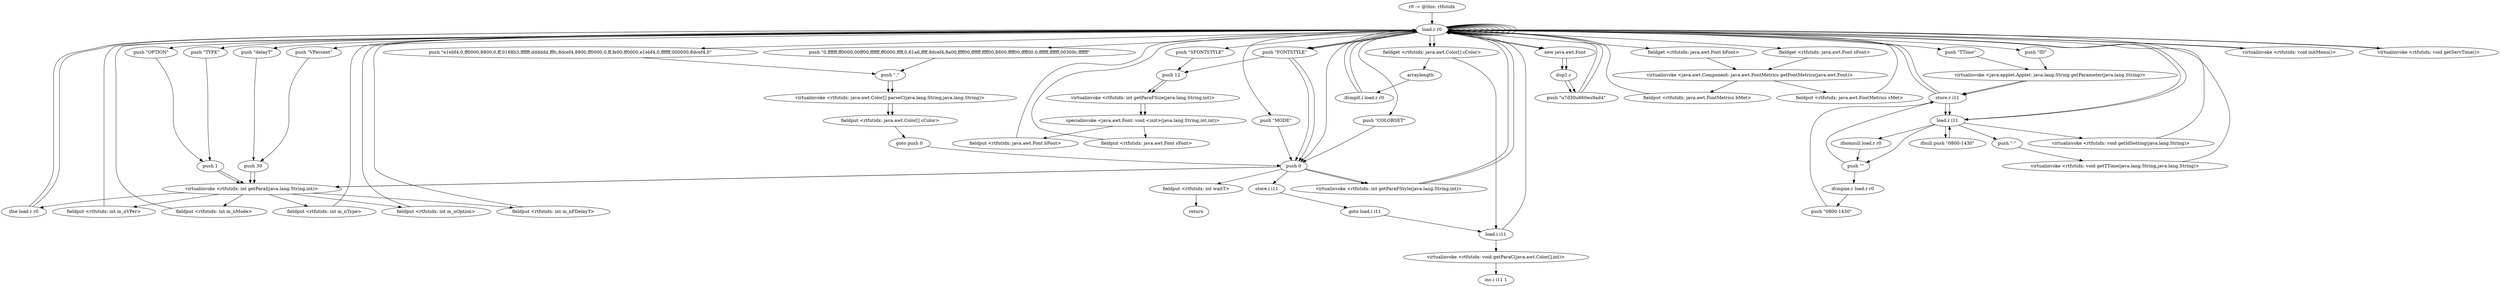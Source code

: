 digraph "" {
    "r0 := @this: rtfutidx"
    "load.r r0"
    "r0 := @this: rtfutidx"->"load.r r0";
    "push \"COLORSET\""
    "load.r r0"->"push \"COLORSET\"";
    "push 0"
    "push \"COLORSET\""->"push 0";
    "virtualinvoke <rtfutidx: int getParaI(java.lang.String,int)>"
    "push 0"->"virtualinvoke <rtfutidx: int getParaI(java.lang.String,int)>";
    "ifne load.r r0"
    "virtualinvoke <rtfutidx: int getParaI(java.lang.String,int)>"->"ifne load.r r0";
    "ifne load.r r0"->"load.r r0";
    "load.r r0"->"load.r r0";
    "push \"e1ebf4,0,ff0000,8800,0,ff,0168b3,ffffff,dddddd,fffc,8dcef4,8800,ff0000,0,ff,fe00,ff0000,e1ebf4,0,ffffff,000000,8dcef4,0\""
    "load.r r0"->"push \"e1ebf4,0,ff0000,8800,0,ff,0168b3,ffffff,dddddd,fffc,8dcef4,8800,ff0000,0,ff,fe00,ff0000,e1ebf4,0,ffffff,000000,8dcef4,0\"";
    "push \",\""
    "push \"e1ebf4,0,ff0000,8800,0,ff,0168b3,ffffff,dddddd,fffc,8dcef4,8800,ff0000,0,ff,fe00,ff0000,e1ebf4,0,ffffff,000000,8dcef4,0\""->"push \",\"";
    "virtualinvoke <rtfutidx: java.awt.Color[] parseC(java.lang.String,java.lang.String)>"
    "push \",\""->"virtualinvoke <rtfutidx: java.awt.Color[] parseC(java.lang.String,java.lang.String)>";
    "fieldput <rtfutidx: java.awt.Color[] cColor>"
    "virtualinvoke <rtfutidx: java.awt.Color[] parseC(java.lang.String,java.lang.String)>"->"fieldput <rtfutidx: java.awt.Color[] cColor>";
    "goto push 0"
    "fieldput <rtfutidx: java.awt.Color[] cColor>"->"goto push 0";
    "goto push 0"->"push 0";
    "store.i i11"
    "push 0"->"store.i i11";
    "goto load.i i11"
    "store.i i11"->"goto load.i i11";
    "load.i i11"
    "goto load.i i11"->"load.i i11";
    "load.i i11"->"load.r r0";
    "fieldget <rtfutidx: java.awt.Color[] cColor>"
    "load.r r0"->"fieldget <rtfutidx: java.awt.Color[] cColor>";
    "arraylength"
    "fieldget <rtfutidx: java.awt.Color[] cColor>"->"arraylength";
    "ifcmplt.i load.r r0"
    "arraylength"->"ifcmplt.i load.r r0";
    "ifcmplt.i load.r r0"->"load.r r0";
    "new java.awt.Font"
    "load.r r0"->"new java.awt.Font";
    "dup1.r"
    "new java.awt.Font"->"dup1.r";
    "push \"\u7d30\u660e\u9ad4\""
    "dup1.r"->"push \"\u7d30\u660e\u9ad4\"";
    "push \"\u7d30\u660e\u9ad4\""->"load.r r0";
    "push \"FONTSTYLE\""
    "load.r r0"->"push \"FONTSTYLE\"";
    "push \"FONTSTYLE\""->"push 0";
    "virtualinvoke <rtfutidx: int getParaFStyle(java.lang.String,int)>"
    "push 0"->"virtualinvoke <rtfutidx: int getParaFStyle(java.lang.String,int)>";
    "virtualinvoke <rtfutidx: int getParaFStyle(java.lang.String,int)>"->"load.r r0";
    "load.r r0"->"push \"FONTSTYLE\"";
    "push 12"
    "push \"FONTSTYLE\""->"push 12";
    "virtualinvoke <rtfutidx: int getParaFSize(java.lang.String,int)>"
    "push 12"->"virtualinvoke <rtfutidx: int getParaFSize(java.lang.String,int)>";
    "specialinvoke <java.awt.Font: void <init>(java.lang.String,int,int)>"
    "virtualinvoke <rtfutidx: int getParaFSize(java.lang.String,int)>"->"specialinvoke <java.awt.Font: void <init>(java.lang.String,int,int)>";
    "fieldput <rtfutidx: java.awt.Font bFont>"
    "specialinvoke <java.awt.Font: void <init>(java.lang.String,int,int)>"->"fieldput <rtfutidx: java.awt.Font bFont>";
    "fieldput <rtfutidx: java.awt.Font bFont>"->"load.r r0";
    "load.r r0"->"load.r r0";
    "load.r r0"->"load.r r0";
    "fieldget <rtfutidx: java.awt.Font bFont>"
    "load.r r0"->"fieldget <rtfutidx: java.awt.Font bFont>";
    "virtualinvoke <java.awt.Component: java.awt.FontMetrics getFontMetrics(java.awt.Font)>"
    "fieldget <rtfutidx: java.awt.Font bFont>"->"virtualinvoke <java.awt.Component: java.awt.FontMetrics getFontMetrics(java.awt.Font)>";
    "fieldput <rtfutidx: java.awt.FontMetrics bMet>"
    "virtualinvoke <java.awt.Component: java.awt.FontMetrics getFontMetrics(java.awt.Font)>"->"fieldput <rtfutidx: java.awt.FontMetrics bMet>";
    "fieldput <rtfutidx: java.awt.FontMetrics bMet>"->"load.r r0";
    "load.r r0"->"new java.awt.Font";
    "new java.awt.Font"->"dup1.r";
    "dup1.r"->"push \"\u7d30\u660e\u9ad4\"";
    "push \"\u7d30\u660e\u9ad4\""->"load.r r0";
    "load.r r0"->"push \"FONTSTYLE\"";
    "push \"FONTSTYLE\""->"push 0";
    "push 0"->"virtualinvoke <rtfutidx: int getParaFStyle(java.lang.String,int)>";
    "virtualinvoke <rtfutidx: int getParaFStyle(java.lang.String,int)>"->"load.r r0";
    "push \"SFONTSTYLE\""
    "load.r r0"->"push \"SFONTSTYLE\"";
    "push \"SFONTSTYLE\""->"push 12";
    "push 12"->"virtualinvoke <rtfutidx: int getParaFSize(java.lang.String,int)>";
    "virtualinvoke <rtfutidx: int getParaFSize(java.lang.String,int)>"->"specialinvoke <java.awt.Font: void <init>(java.lang.String,int,int)>";
    "fieldput <rtfutidx: java.awt.Font sFont>"
    "specialinvoke <java.awt.Font: void <init>(java.lang.String,int,int)>"->"fieldput <rtfutidx: java.awt.Font sFont>";
    "fieldput <rtfutidx: java.awt.Font sFont>"->"load.r r0";
    "load.r r0"->"load.r r0";
    "load.r r0"->"load.r r0";
    "fieldget <rtfutidx: java.awt.Font sFont>"
    "load.r r0"->"fieldget <rtfutidx: java.awt.Font sFont>";
    "fieldget <rtfutidx: java.awt.Font sFont>"->"virtualinvoke <java.awt.Component: java.awt.FontMetrics getFontMetrics(java.awt.Font)>";
    "fieldput <rtfutidx: java.awt.FontMetrics sMet>"
    "virtualinvoke <java.awt.Component: java.awt.FontMetrics getFontMetrics(java.awt.Font)>"->"fieldput <rtfutidx: java.awt.FontMetrics sMet>";
    "fieldput <rtfutidx: java.awt.FontMetrics sMet>"->"load.r r0";
    "load.r r0"->"load.r r0";
    "push \"VPercent\""
    "load.r r0"->"push \"VPercent\"";
    "push 30"
    "push \"VPercent\""->"push 30";
    "push 30"->"virtualinvoke <rtfutidx: int getParaI(java.lang.String,int)>";
    "fieldput <rtfutidx: int m_nVPer>"
    "virtualinvoke <rtfutidx: int getParaI(java.lang.String,int)>"->"fieldput <rtfutidx: int m_nVPer>";
    "fieldput <rtfutidx: int m_nVPer>"->"load.r r0";
    "load.r r0"->"load.r r0";
    "push \"MODE\""
    "load.r r0"->"push \"MODE\"";
    "push \"MODE\""->"push 0";
    "push 0"->"virtualinvoke <rtfutidx: int getParaI(java.lang.String,int)>";
    "fieldput <rtfutidx: int m_nMode>"
    "virtualinvoke <rtfutidx: int getParaI(java.lang.String,int)>"->"fieldput <rtfutidx: int m_nMode>";
    "fieldput <rtfutidx: int m_nMode>"->"load.r r0";
    "load.r r0"->"load.r r0";
    "push \"TYPE\""
    "load.r r0"->"push \"TYPE\"";
    "push 1"
    "push \"TYPE\""->"push 1";
    "push 1"->"virtualinvoke <rtfutidx: int getParaI(java.lang.String,int)>";
    "fieldput <rtfutidx: int m_nType>"
    "virtualinvoke <rtfutidx: int getParaI(java.lang.String,int)>"->"fieldput <rtfutidx: int m_nType>";
    "fieldput <rtfutidx: int m_nType>"->"load.r r0";
    "load.r r0"->"load.r r0";
    "push \"OPTION\""
    "load.r r0"->"push \"OPTION\"";
    "push \"OPTION\""->"push 1";
    "push 1"->"virtualinvoke <rtfutidx: int getParaI(java.lang.String,int)>";
    "fieldput <rtfutidx: int m_nOption>"
    "virtualinvoke <rtfutidx: int getParaI(java.lang.String,int)>"->"fieldput <rtfutidx: int m_nOption>";
    "fieldput <rtfutidx: int m_nOption>"->"load.r r0";
    "load.r r0"->"load.r r0";
    "push \"delayT\""
    "load.r r0"->"push \"delayT\"";
    "push \"delayT\""->"push 30";
    "push 30"->"virtualinvoke <rtfutidx: int getParaI(java.lang.String,int)>";
    "fieldput <rtfutidx: int m_nFDelayT>"
    "virtualinvoke <rtfutidx: int getParaI(java.lang.String,int)>"->"fieldput <rtfutidx: int m_nFDelayT>";
    "fieldput <rtfutidx: int m_nFDelayT>"->"load.r r0";
    "push \"TTime\""
    "load.r r0"->"push \"TTime\"";
    "virtualinvoke <java.applet.Applet: java.lang.String getParameter(java.lang.String)>"
    "push \"TTime\""->"virtualinvoke <java.applet.Applet: java.lang.String getParameter(java.lang.String)>";
    "store.r i11"
    "virtualinvoke <java.applet.Applet: java.lang.String getParameter(java.lang.String)>"->"store.r i11";
    "load.r i11"
    "store.r i11"->"load.r i11";
    "ifnull push \"0800-1430\""
    "load.r i11"->"ifnull push \"0800-1430\"";
    "ifnull push \"0800-1430\""->"load.r i11";
    "push \"\""
    "load.r i11"->"push \"\"";
    "ifcmpne.r load.r r0"
    "push \"\""->"ifcmpne.r load.r r0";
    "push \"0800-1430\""
    "ifcmpne.r load.r r0"->"push \"0800-1430\"";
    "push \"0800-1430\""->"store.r i11";
    "store.r i11"->"load.r r0";
    "load.r r0"->"load.r i11";
    "push \"-\""
    "load.r i11"->"push \"-\"";
    "virtualinvoke <rtfutidx: void getTTime(java.lang.String,java.lang.String)>"
    "push \"-\""->"virtualinvoke <rtfutidx: void getTTime(java.lang.String,java.lang.String)>";
    "virtualinvoke <rtfutidx: void getTTime(java.lang.String,java.lang.String)>"->"load.r r0";
    "push \"ID\""
    "load.r r0"->"push \"ID\"";
    "push \"ID\""->"virtualinvoke <java.applet.Applet: java.lang.String getParameter(java.lang.String)>";
    "virtualinvoke <java.applet.Applet: java.lang.String getParameter(java.lang.String)>"->"store.r i11";
    "store.r i11"->"load.r i11";
    "ifnonnull load.r r0"
    "load.r i11"->"ifnonnull load.r r0";
    "ifnonnull load.r r0"->"push \"\"";
    "push \"\""->"store.r i11";
    "store.r i11"->"load.r r0";
    "load.r r0"->"load.r i11";
    "virtualinvoke <rtfutidx: void getIdSetting(java.lang.String)>"
    "load.r i11"->"virtualinvoke <rtfutidx: void getIdSetting(java.lang.String)>";
    "virtualinvoke <rtfutidx: void getIdSetting(java.lang.String)>"->"load.r r0";
    "virtualinvoke <rtfutidx: void initMenu()>"
    "load.r r0"->"virtualinvoke <rtfutidx: void initMenu()>";
    "virtualinvoke <rtfutidx: void initMenu()>"->"load.r r0";
    "virtualinvoke <rtfutidx: void getServTime()>"
    "load.r r0"->"virtualinvoke <rtfutidx: void getServTime()>";
    "virtualinvoke <rtfutidx: void getServTime()>"->"load.r r0";
    "load.r r0"->"push 0";
    "fieldput <rtfutidx: int waitT>"
    "push 0"->"fieldput <rtfutidx: int waitT>";
    "return"
    "fieldput <rtfutidx: int waitT>"->"return";
    "ifcmplt.i load.r r0"->"load.r r0";
    "load.r r0"->"load.r r0";
    "load.r r0"->"fieldget <rtfutidx: java.awt.Color[] cColor>";
    "fieldget <rtfutidx: java.awt.Color[] cColor>"->"load.i i11";
    "virtualinvoke <rtfutidx: void getParaC(java.awt.Color[],int)>"
    "load.i i11"->"virtualinvoke <rtfutidx: void getParaC(java.awt.Color[],int)>";
    "inc.i i11 1"
    "virtualinvoke <rtfutidx: void getParaC(java.awt.Color[],int)>"->"inc.i i11 1";
    "ifne load.r r0"->"load.r r0";
    "load.r r0"->"load.r r0";
    "push \"0,ffffff,ff0000,00ff00,ffffff,ff0000,ffff,0,61a6,ffff,8dcef4,8a00,ffff00,ffffff,ffff00,8800,ffff00,ffff00,0,ffffff,ffffff,00309c,ffffff\""
    "load.r r0"->"push \"0,ffffff,ff0000,00ff00,ffffff,ff0000,ffff,0,61a6,ffff,8dcef4,8a00,ffff00,ffffff,ffff00,8800,ffff00,ffff00,0,ffffff,ffffff,00309c,ffffff\"";
    "push \"0,ffffff,ff0000,00ff00,ffffff,ff0000,ffff,0,61a6,ffff,8dcef4,8a00,ffff00,ffffff,ffff00,8800,ffff00,ffff00,0,ffffff,ffffff,00309c,ffffff\""->"push \",\"";
    "push \",\""->"virtualinvoke <rtfutidx: java.awt.Color[] parseC(java.lang.String,java.lang.String)>";
    "virtualinvoke <rtfutidx: java.awt.Color[] parseC(java.lang.String,java.lang.String)>"->"fieldput <rtfutidx: java.awt.Color[] cColor>";
}
